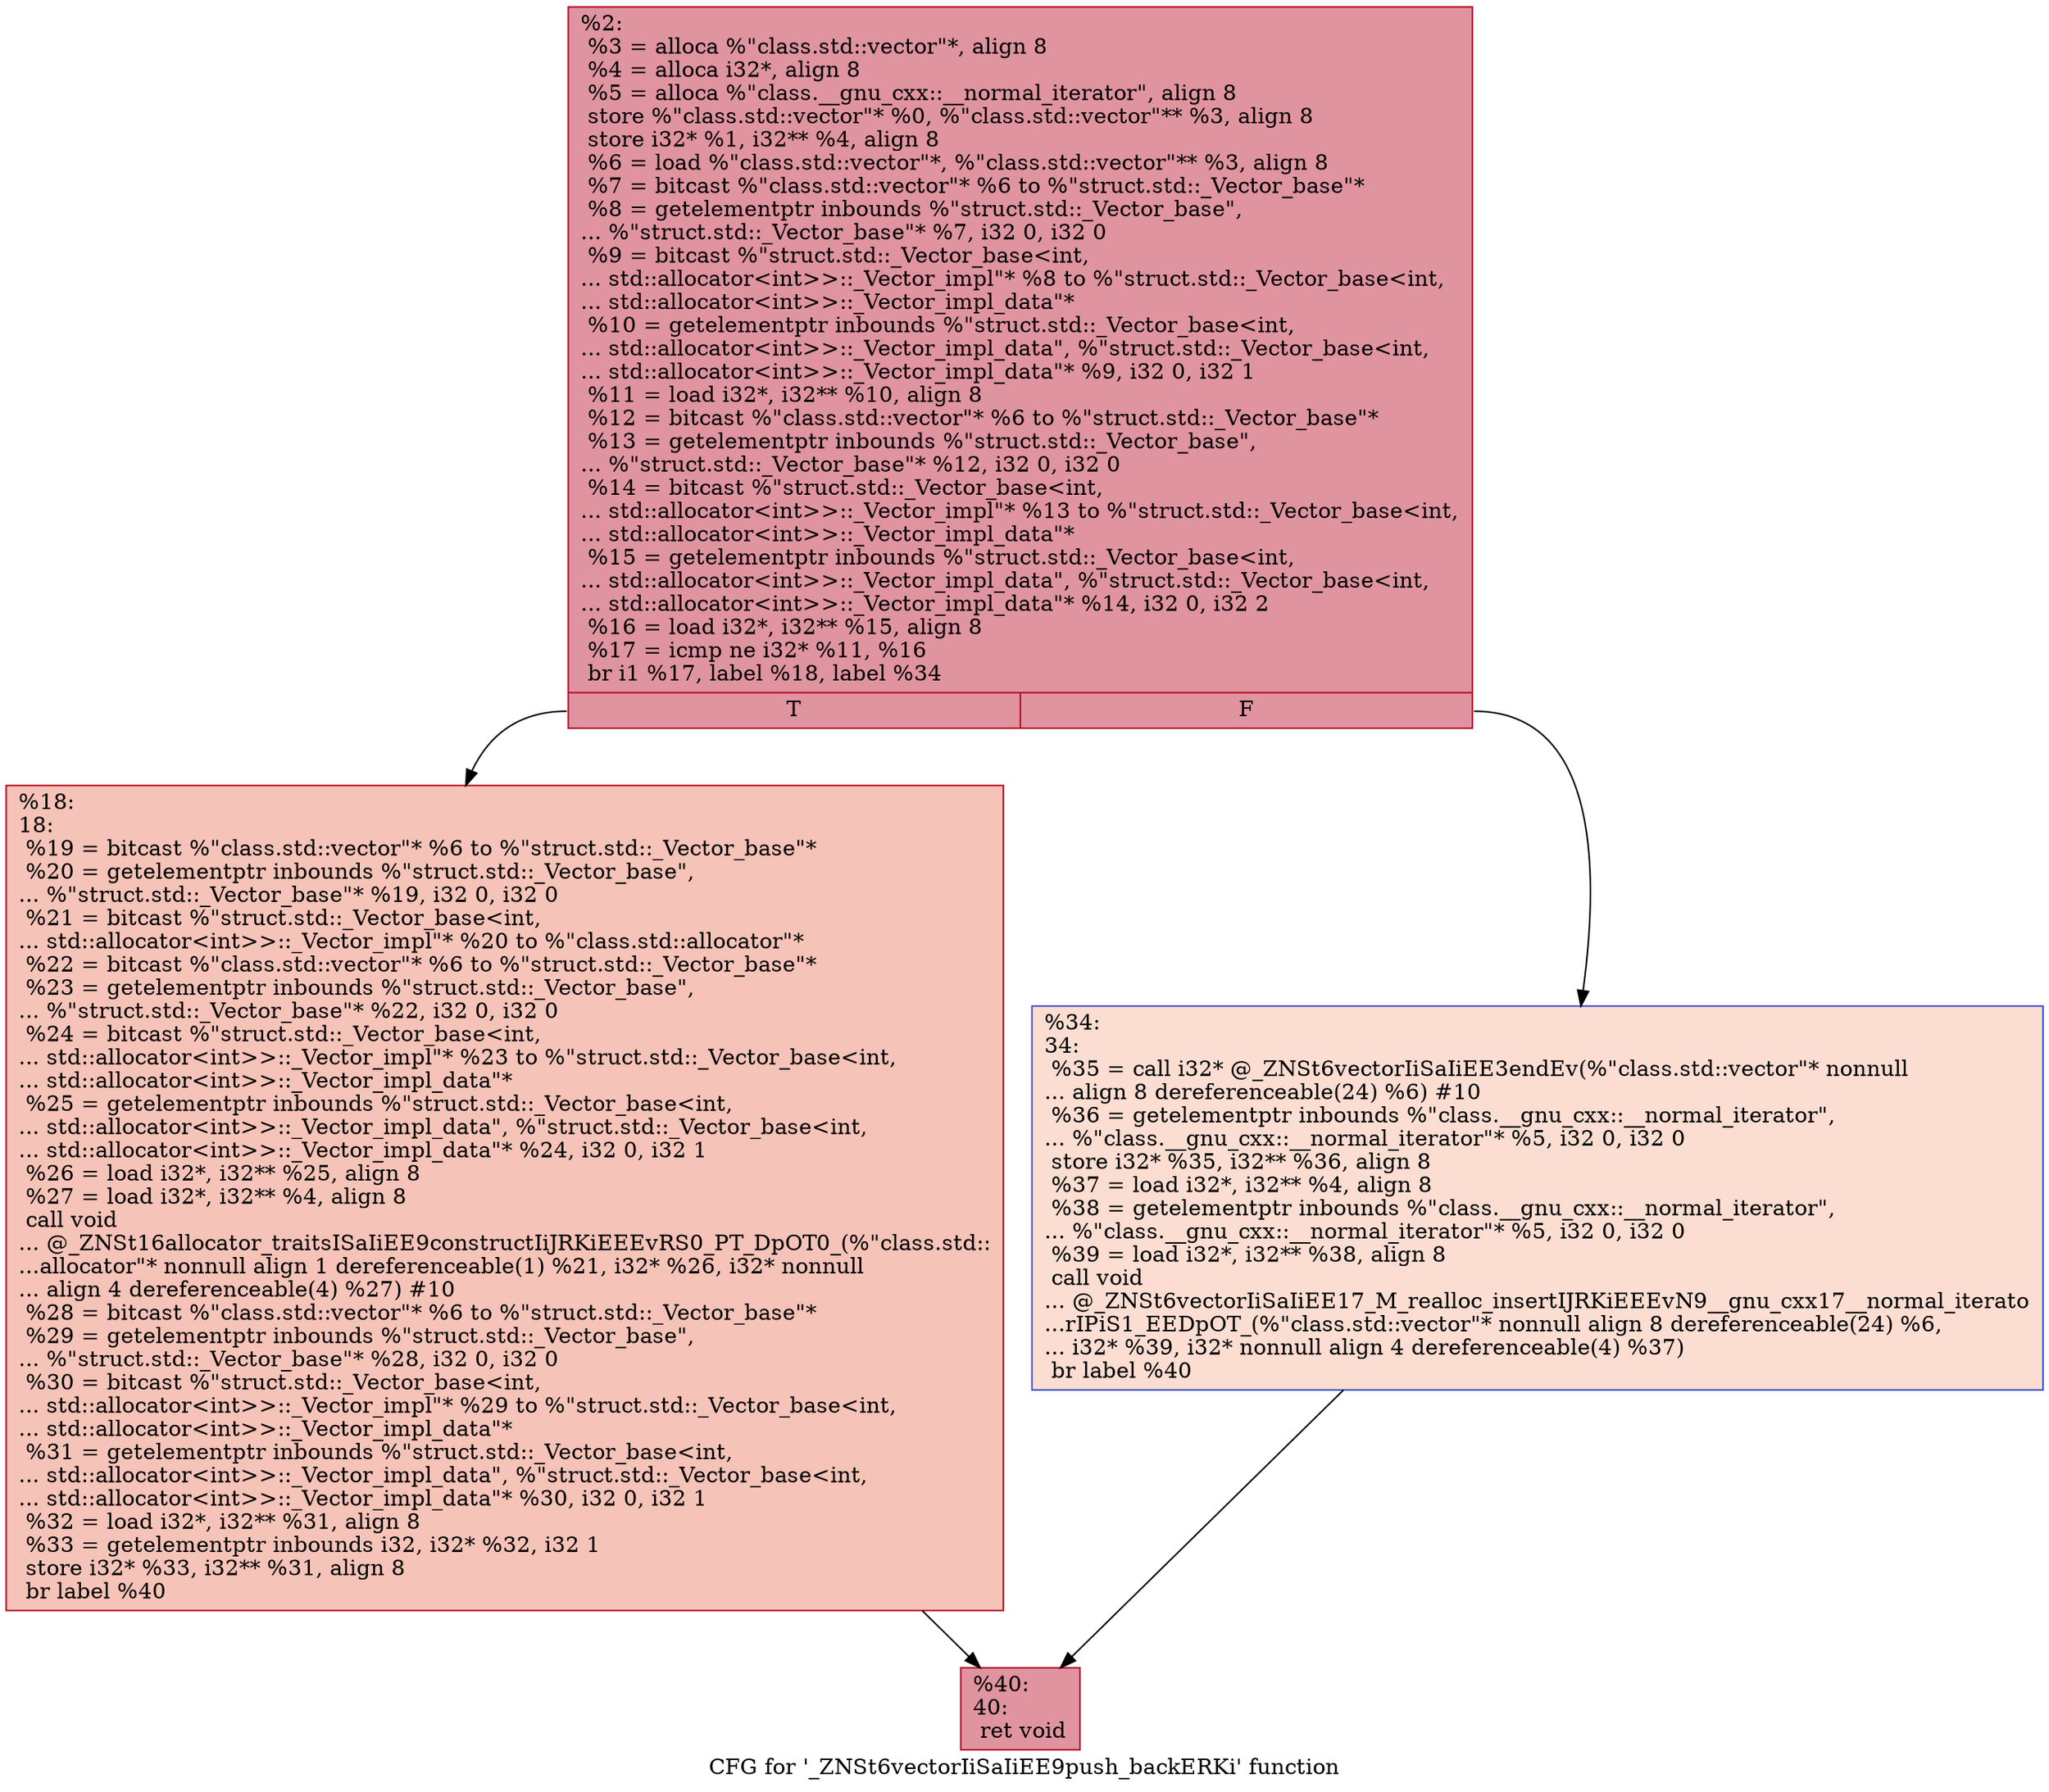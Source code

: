 digraph "CFG for '_ZNSt6vectorIiSaIiEE9push_backERKi' function" {
	label="CFG for '_ZNSt6vectorIiSaIiEE9push_backERKi' function";

	Node0x55b96f945e00 [shape=record,color="#b70d28ff", style=filled, fillcolor="#b70d2870",label="{%2:\l  %3 = alloca %\"class.std::vector\"*, align 8\l  %4 = alloca i32*, align 8\l  %5 = alloca %\"class.__gnu_cxx::__normal_iterator\", align 8\l  store %\"class.std::vector\"* %0, %\"class.std::vector\"** %3, align 8\l  store i32* %1, i32** %4, align 8\l  %6 = load %\"class.std::vector\"*, %\"class.std::vector\"** %3, align 8\l  %7 = bitcast %\"class.std::vector\"* %6 to %\"struct.std::_Vector_base\"*\l  %8 = getelementptr inbounds %\"struct.std::_Vector_base\",\l... %\"struct.std::_Vector_base\"* %7, i32 0, i32 0\l  %9 = bitcast %\"struct.std::_Vector_base\<int,\l... std::allocator\<int\>\>::_Vector_impl\"* %8 to %\"struct.std::_Vector_base\<int,\l... std::allocator\<int\>\>::_Vector_impl_data\"*\l  %10 = getelementptr inbounds %\"struct.std::_Vector_base\<int,\l... std::allocator\<int\>\>::_Vector_impl_data\", %\"struct.std::_Vector_base\<int,\l... std::allocator\<int\>\>::_Vector_impl_data\"* %9, i32 0, i32 1\l  %11 = load i32*, i32** %10, align 8\l  %12 = bitcast %\"class.std::vector\"* %6 to %\"struct.std::_Vector_base\"*\l  %13 = getelementptr inbounds %\"struct.std::_Vector_base\",\l... %\"struct.std::_Vector_base\"* %12, i32 0, i32 0\l  %14 = bitcast %\"struct.std::_Vector_base\<int,\l... std::allocator\<int\>\>::_Vector_impl\"* %13 to %\"struct.std::_Vector_base\<int,\l... std::allocator\<int\>\>::_Vector_impl_data\"*\l  %15 = getelementptr inbounds %\"struct.std::_Vector_base\<int,\l... std::allocator\<int\>\>::_Vector_impl_data\", %\"struct.std::_Vector_base\<int,\l... std::allocator\<int\>\>::_Vector_impl_data\"* %14, i32 0, i32 2\l  %16 = load i32*, i32** %15, align 8\l  %17 = icmp ne i32* %11, %16\l  br i1 %17, label %18, label %34\l|{<s0>T|<s1>F}}"];
	Node0x55b96f945e00:s0 -> Node0x55b96f945f70;
	Node0x55b96f945e00:s1 -> Node0x55b96f946760;
	Node0x55b96f945f70 [shape=record,color="#b70d28ff", style=filled, fillcolor="#e8765c70",label="{%18:\l18:                                               \l  %19 = bitcast %\"class.std::vector\"* %6 to %\"struct.std::_Vector_base\"*\l  %20 = getelementptr inbounds %\"struct.std::_Vector_base\",\l... %\"struct.std::_Vector_base\"* %19, i32 0, i32 0\l  %21 = bitcast %\"struct.std::_Vector_base\<int,\l... std::allocator\<int\>\>::_Vector_impl\"* %20 to %\"class.std::allocator\"*\l  %22 = bitcast %\"class.std::vector\"* %6 to %\"struct.std::_Vector_base\"*\l  %23 = getelementptr inbounds %\"struct.std::_Vector_base\",\l... %\"struct.std::_Vector_base\"* %22, i32 0, i32 0\l  %24 = bitcast %\"struct.std::_Vector_base\<int,\l... std::allocator\<int\>\>::_Vector_impl\"* %23 to %\"struct.std::_Vector_base\<int,\l... std::allocator\<int\>\>::_Vector_impl_data\"*\l  %25 = getelementptr inbounds %\"struct.std::_Vector_base\<int,\l... std::allocator\<int\>\>::_Vector_impl_data\", %\"struct.std::_Vector_base\<int,\l... std::allocator\<int\>\>::_Vector_impl_data\"* %24, i32 0, i32 1\l  %26 = load i32*, i32** %25, align 8\l  %27 = load i32*, i32** %4, align 8\l  call void\l... @_ZNSt16allocator_traitsISaIiEE9constructIiJRKiEEEvRS0_PT_DpOT0_(%\"class.std::\l...allocator\"* nonnull align 1 dereferenceable(1) %21, i32* %26, i32* nonnull\l... align 4 dereferenceable(4) %27) #10\l  %28 = bitcast %\"class.std::vector\"* %6 to %\"struct.std::_Vector_base\"*\l  %29 = getelementptr inbounds %\"struct.std::_Vector_base\",\l... %\"struct.std::_Vector_base\"* %28, i32 0, i32 0\l  %30 = bitcast %\"struct.std::_Vector_base\<int,\l... std::allocator\<int\>\>::_Vector_impl\"* %29 to %\"struct.std::_Vector_base\<int,\l... std::allocator\<int\>\>::_Vector_impl_data\"*\l  %31 = getelementptr inbounds %\"struct.std::_Vector_base\<int,\l... std::allocator\<int\>\>::_Vector_impl_data\", %\"struct.std::_Vector_base\<int,\l... std::allocator\<int\>\>::_Vector_impl_data\"* %30, i32 0, i32 1\l  %32 = load i32*, i32** %31, align 8\l  %33 = getelementptr inbounds i32, i32* %32, i32 1\l  store i32* %33, i32** %31, align 8\l  br label %40\l}"];
	Node0x55b96f945f70 -> Node0x55b96f946d80;
	Node0x55b96f946760 [shape=record,color="#3d50c3ff", style=filled, fillcolor="#f7b39670",label="{%34:\l34:                                               \l  %35 = call i32* @_ZNSt6vectorIiSaIiEE3endEv(%\"class.std::vector\"* nonnull\l... align 8 dereferenceable(24) %6) #10\l  %36 = getelementptr inbounds %\"class.__gnu_cxx::__normal_iterator\",\l... %\"class.__gnu_cxx::__normal_iterator\"* %5, i32 0, i32 0\l  store i32* %35, i32** %36, align 8\l  %37 = load i32*, i32** %4, align 8\l  %38 = getelementptr inbounds %\"class.__gnu_cxx::__normal_iterator\",\l... %\"class.__gnu_cxx::__normal_iterator\"* %5, i32 0, i32 0\l  %39 = load i32*, i32** %38, align 8\l  call void\l... @_ZNSt6vectorIiSaIiEE17_M_realloc_insertIJRKiEEEvN9__gnu_cxx17__normal_iterato\l...rIPiS1_EEDpOT_(%\"class.std::vector\"* nonnull align 8 dereferenceable(24) %6,\l... i32* %39, i32* nonnull align 4 dereferenceable(4) %37)\l  br label %40\l}"];
	Node0x55b96f946760 -> Node0x55b96f946d80;
	Node0x55b96f946d80 [shape=record,color="#b70d28ff", style=filled, fillcolor="#b70d2870",label="{%40:\l40:                                               \l  ret void\l}"];
}
